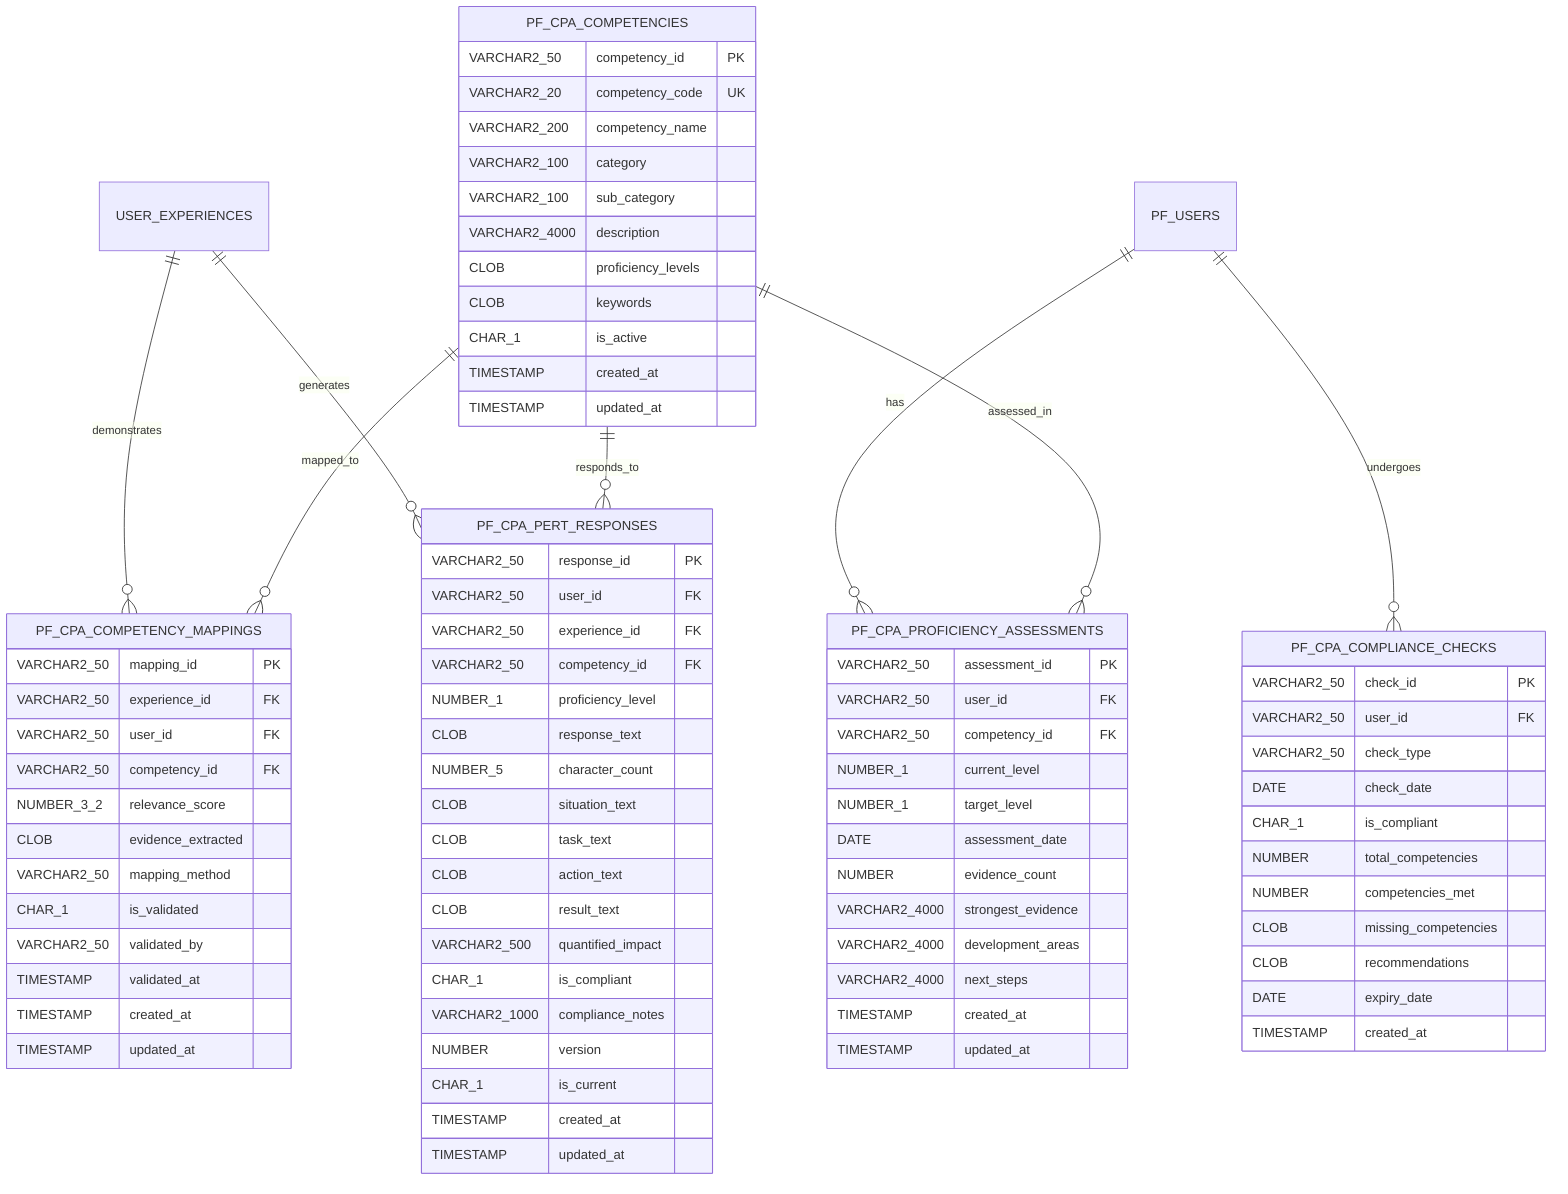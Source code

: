 erDiagram
    PF_CPA_COMPETENCIES ||--o{ PF_CPA_COMPETENCY_MAPPINGS : "mapped_to"
    USER_EXPERIENCES ||--o{ PF_CPA_COMPETENCY_MAPPINGS : "demonstrates"
    PF_CPA_COMPETENCIES ||--o{ PF_CPA_PERT_RESPONSES : "responds_to"
    USER_EXPERIENCES ||--o{ PF_CPA_PERT_RESPONSES : "generates"
    PF_CPA_COMPETENCIES ||--o{ PF_CPA_PROFICIENCY_ASSESSMENTS : "assessed_in"
    PF_USERS ||--o{ PF_CPA_PROFICIENCY_ASSESSMENTS : "has"
    PF_USERS ||--o{ PF_CPA_COMPLIANCE_CHECKS : "undergoes"
    
    PF_CPA_COMPETENCIES {
        VARCHAR2_50 competency_id PK
        VARCHAR2_20 competency_code UK
        VARCHAR2_200 competency_name
        VARCHAR2_100 category
        VARCHAR2_100 sub_category
        VARCHAR2_4000 description
        CLOB proficiency_levels
        CLOB keywords
        CHAR_1 is_active
        TIMESTAMP created_at
        TIMESTAMP updated_at
    }
    
    PF_CPA_COMPETENCY_MAPPINGS {
        VARCHAR2_50 mapping_id PK
        VARCHAR2_50 experience_id FK
        VARCHAR2_50 user_id FK
        VARCHAR2_50 competency_id FK
        NUMBER_3_2 relevance_score
        CLOB evidence_extracted
        VARCHAR2_50 mapping_method
        CHAR_1 is_validated
        VARCHAR2_50 validated_by
        TIMESTAMP validated_at
        TIMESTAMP created_at
        TIMESTAMP updated_at
    }
    
    PF_CPA_PERT_RESPONSES {
        VARCHAR2_50 response_id PK
        VARCHAR2_50 user_id FK
        VARCHAR2_50 experience_id FK
        VARCHAR2_50 competency_id FK
        NUMBER_1 proficiency_level
        CLOB response_text
        NUMBER_5 character_count
        CLOB situation_text
        CLOB task_text
        CLOB action_text
        CLOB result_text
        VARCHAR2_500 quantified_impact
        CHAR_1 is_compliant
        VARCHAR2_1000 compliance_notes
        NUMBER version
        CHAR_1 is_current
        TIMESTAMP created_at
        TIMESTAMP updated_at
    }
    
    PF_CPA_PROFICIENCY_ASSESSMENTS {
        VARCHAR2_50 assessment_id PK
        VARCHAR2_50 user_id FK
        VARCHAR2_50 competency_id FK
        NUMBER_1 current_level
        NUMBER_1 target_level
        DATE assessment_date
        NUMBER evidence_count
        VARCHAR2_4000 strongest_evidence
        VARCHAR2_4000 development_areas
        VARCHAR2_4000 next_steps
        TIMESTAMP created_at
        TIMESTAMP updated_at
    }
    
    PF_CPA_COMPLIANCE_CHECKS {
        VARCHAR2_50 check_id PK
        VARCHAR2_50 user_id FK
        VARCHAR2_50 check_type
        DATE check_date
        CHAR_1 is_compliant
        NUMBER total_competencies
        NUMBER competencies_met
        CLOB missing_competencies
        CLOB recommendations
        DATE expiry_date
        TIMESTAMP created_at
    }
